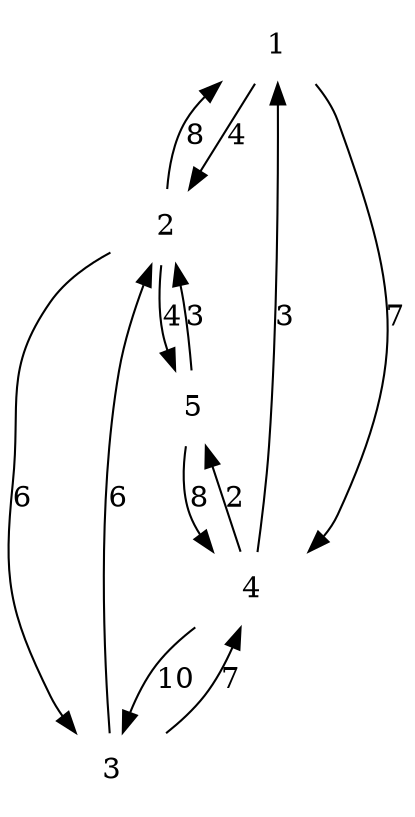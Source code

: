 digraph grafo {
	node[shape = none fillcolor = "#ffffff" style = filled]
	bgcolor=transparent;
	bgimage="./image/Fondo.png";
	node [shape=none, image="./image/Estrella.png"];
    1 -> 2 [label=4];
    1 -> 4 [label=7];
    2 -> 1 [label=8];
    2 -> 3 [label=6];
    2 -> 5 [label=4];
    3 -> 2 [label=6];
    3 -> 4 [label=7];
    4 -> 1 [label=3];
    4 -> 3 [label=10];
    4 -> 5 [label=2];
    5 -> 2 [label=3];
    5 -> 4 [label=8];
}